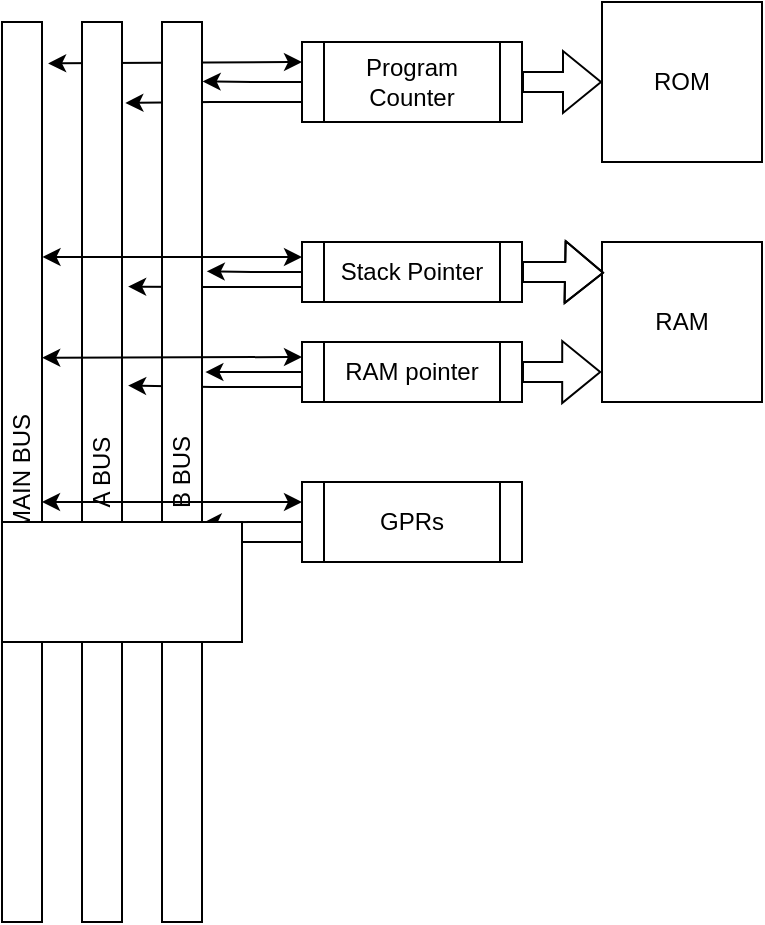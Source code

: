 <mxfile version="21.2.1" type="device">
  <diagram name="Seite-1" id="lHFhSfv_o7h7nzArvlQM">
    <mxGraphModel dx="1715" dy="683" grid="1" gridSize="10" guides="1" tooltips="1" connect="1" arrows="1" fold="1" page="1" pageScale="1" pageWidth="827" pageHeight="1169" math="0" shadow="0">
      <root>
        <mxCell id="0" />
        <mxCell id="1" parent="0" />
        <mxCell id="IYTHiTb0G3vbG2GKmtK8-39" value="" style="endArrow=classic;startArrow=classic;html=1;rounded=0;exitX=1.153;exitY=0.046;exitDx=0;exitDy=0;exitPerimeter=0;" edge="1" parent="1" source="IYTHiTb0G3vbG2GKmtK8-28">
          <mxGeometry width="50" height="50" relative="1" as="geometry">
            <mxPoint x="480" y="150" as="sourcePoint" />
            <mxPoint x="530" y="150" as="targetPoint" />
          </mxGeometry>
        </mxCell>
        <mxCell id="IYTHiTb0G3vbG2GKmtK8-1" value="ROM" style="whiteSpace=wrap;html=1;aspect=fixed;" vertex="1" parent="1">
          <mxGeometry x="680" y="120" width="80" height="80" as="geometry" />
        </mxCell>
        <mxCell id="IYTHiTb0G3vbG2GKmtK8-2" value="RAM" style="whiteSpace=wrap;html=1;aspect=fixed;" vertex="1" parent="1">
          <mxGeometry x="680" y="240" width="80" height="80" as="geometry" />
        </mxCell>
        <mxCell id="IYTHiTb0G3vbG2GKmtK8-35" style="edgeStyle=orthogonalEdgeStyle;rounded=0;orthogonalLoop=1;jettySize=auto;html=1;exitX=0;exitY=0.75;exitDx=0;exitDy=0;entryX=1.084;entryY=0.577;entryDx=0;entryDy=0;entryPerimeter=0;" edge="1" parent="1" source="IYTHiTb0G3vbG2GKmtK8-3" target="IYTHiTb0G3vbG2GKmtK8-27">
          <mxGeometry relative="1" as="geometry" />
        </mxCell>
        <mxCell id="IYTHiTb0G3vbG2GKmtK8-37" style="edgeStyle=orthogonalEdgeStyle;rounded=0;orthogonalLoop=1;jettySize=auto;html=1;entryX=1.045;entryY=0.556;entryDx=0;entryDy=0;entryPerimeter=0;" edge="1" parent="1" source="IYTHiTb0G3vbG2GKmtK8-3" target="IYTHiTb0G3vbG2GKmtK8-26">
          <mxGeometry relative="1" as="geometry" />
        </mxCell>
        <mxCell id="IYTHiTb0G3vbG2GKmtK8-3" value="GPRs" style="shape=process;whiteSpace=wrap;html=1;backgroundOutline=1;" vertex="1" parent="1">
          <mxGeometry x="530" y="360" width="110" height="40" as="geometry" />
        </mxCell>
        <mxCell id="IYTHiTb0G3vbG2GKmtK8-21" style="edgeStyle=orthogonalEdgeStyle;rounded=0;orthogonalLoop=1;jettySize=auto;html=1;exitX=1;exitY=0.5;exitDx=0;exitDy=0;entryX=0;entryY=0.5;entryDx=0;entryDy=0;shape=flexArrow;" edge="1" parent="1" source="IYTHiTb0G3vbG2GKmtK8-4" target="IYTHiTb0G3vbG2GKmtK8-1">
          <mxGeometry relative="1" as="geometry" />
        </mxCell>
        <mxCell id="IYTHiTb0G3vbG2GKmtK8-29" style="edgeStyle=orthogonalEdgeStyle;rounded=0;orthogonalLoop=1;jettySize=auto;html=1;exitX=0;exitY=0.75;exitDx=0;exitDy=0;entryX=1.084;entryY=0.09;entryDx=0;entryDy=0;entryPerimeter=0;" edge="1" parent="1" source="IYTHiTb0G3vbG2GKmtK8-4" target="IYTHiTb0G3vbG2GKmtK8-27">
          <mxGeometry relative="1" as="geometry" />
        </mxCell>
        <mxCell id="IYTHiTb0G3vbG2GKmtK8-30" style="edgeStyle=orthogonalEdgeStyle;rounded=0;orthogonalLoop=1;jettySize=auto;html=1;exitX=0;exitY=0.5;exitDx=0;exitDy=0;entryX=1.016;entryY=0.066;entryDx=0;entryDy=0;entryPerimeter=0;" edge="1" parent="1" source="IYTHiTb0G3vbG2GKmtK8-4" target="IYTHiTb0G3vbG2GKmtK8-26">
          <mxGeometry relative="1" as="geometry" />
        </mxCell>
        <mxCell id="IYTHiTb0G3vbG2GKmtK8-4" value="Program Counter" style="shape=process;whiteSpace=wrap;html=1;backgroundOutline=1;" vertex="1" parent="1">
          <mxGeometry x="530" y="140" width="110" height="40" as="geometry" />
        </mxCell>
        <mxCell id="IYTHiTb0G3vbG2GKmtK8-23" style="edgeStyle=orthogonalEdgeStyle;rounded=0;orthogonalLoop=1;jettySize=auto;html=1;exitX=1;exitY=0.5;exitDx=0;exitDy=0;entryX=0.013;entryY=0.192;entryDx=0;entryDy=0;entryPerimeter=0;shape=flexArrow;" edge="1" parent="1" source="IYTHiTb0G3vbG2GKmtK8-5" target="IYTHiTb0G3vbG2GKmtK8-2">
          <mxGeometry relative="1" as="geometry" />
        </mxCell>
        <mxCell id="IYTHiTb0G3vbG2GKmtK8-31" style="edgeStyle=orthogonalEdgeStyle;rounded=0;orthogonalLoop=1;jettySize=auto;html=1;exitX=0;exitY=0.75;exitDx=0;exitDy=0;entryX=1.153;entryY=0.294;entryDx=0;entryDy=0;entryPerimeter=0;" edge="1" parent="1" source="IYTHiTb0G3vbG2GKmtK8-5" target="IYTHiTb0G3vbG2GKmtK8-27">
          <mxGeometry relative="1" as="geometry" />
        </mxCell>
        <mxCell id="IYTHiTb0G3vbG2GKmtK8-32" style="edgeStyle=orthogonalEdgeStyle;rounded=0;orthogonalLoop=1;jettySize=auto;html=1;exitX=0;exitY=0.5;exitDx=0;exitDy=0;entryX=1.119;entryY=0.277;entryDx=0;entryDy=0;entryPerimeter=0;" edge="1" parent="1" source="IYTHiTb0G3vbG2GKmtK8-5" target="IYTHiTb0G3vbG2GKmtK8-26">
          <mxGeometry relative="1" as="geometry" />
        </mxCell>
        <mxCell id="IYTHiTb0G3vbG2GKmtK8-5" value="Stack Pointer" style="shape=process;whiteSpace=wrap;html=1;backgroundOutline=1;" vertex="1" parent="1">
          <mxGeometry x="530" y="240" width="110" height="30" as="geometry" />
        </mxCell>
        <mxCell id="IYTHiTb0G3vbG2GKmtK8-22" style="edgeStyle=orthogonalEdgeStyle;rounded=0;orthogonalLoop=1;jettySize=auto;html=1;exitX=1;exitY=0.5;exitDx=0;exitDy=0;entryX=-0.005;entryY=0.813;entryDx=0;entryDy=0;entryPerimeter=0;shape=flexArrow;" edge="1" parent="1" source="IYTHiTb0G3vbG2GKmtK8-7" target="IYTHiTb0G3vbG2GKmtK8-2">
          <mxGeometry relative="1" as="geometry" />
        </mxCell>
        <mxCell id="IYTHiTb0G3vbG2GKmtK8-33" style="edgeStyle=orthogonalEdgeStyle;rounded=0;orthogonalLoop=1;jettySize=auto;html=1;exitX=0;exitY=0.75;exitDx=0;exitDy=0;entryX=1.153;entryY=0.404;entryDx=0;entryDy=0;entryPerimeter=0;" edge="1" parent="1" source="IYTHiTb0G3vbG2GKmtK8-7" target="IYTHiTb0G3vbG2GKmtK8-27">
          <mxGeometry relative="1" as="geometry" />
        </mxCell>
        <mxCell id="IYTHiTb0G3vbG2GKmtK8-34" style="edgeStyle=orthogonalEdgeStyle;rounded=0;orthogonalLoop=1;jettySize=auto;html=1;exitX=0;exitY=0.5;exitDx=0;exitDy=0;entryX=1.084;entryY=0.389;entryDx=0;entryDy=0;entryPerimeter=0;" edge="1" parent="1" source="IYTHiTb0G3vbG2GKmtK8-7" target="IYTHiTb0G3vbG2GKmtK8-26">
          <mxGeometry relative="1" as="geometry" />
        </mxCell>
        <mxCell id="IYTHiTb0G3vbG2GKmtK8-7" value="RAM pointer" style="shape=process;whiteSpace=wrap;html=1;backgroundOutline=1;" vertex="1" parent="1">
          <mxGeometry x="530" y="290" width="110" height="30" as="geometry" />
        </mxCell>
        <mxCell id="IYTHiTb0G3vbG2GKmtK8-26" value="B BUS" style="rounded=0;whiteSpace=wrap;html=1;horizontal=0;" vertex="1" parent="1">
          <mxGeometry x="460" y="130" width="20" height="450" as="geometry" />
        </mxCell>
        <mxCell id="IYTHiTb0G3vbG2GKmtK8-27" value="A BUS" style="rounded=0;whiteSpace=wrap;html=1;horizontal=0;" vertex="1" parent="1">
          <mxGeometry x="420" y="130" width="20" height="450" as="geometry" />
        </mxCell>
        <mxCell id="IYTHiTb0G3vbG2GKmtK8-28" value="MAIN BUS" style="rounded=0;whiteSpace=wrap;html=1;horizontal=0;" vertex="1" parent="1">
          <mxGeometry x="380" y="130" width="20" height="450" as="geometry" />
        </mxCell>
        <mxCell id="IYTHiTb0G3vbG2GKmtK8-40" value="" style="endArrow=classic;startArrow=classic;html=1;rounded=0;exitX=1.013;exitY=0.261;exitDx=0;exitDy=0;exitPerimeter=0;entryX=0;entryY=0.25;entryDx=0;entryDy=0;" edge="1" parent="1" source="IYTHiTb0G3vbG2GKmtK8-28" target="IYTHiTb0G3vbG2GKmtK8-5">
          <mxGeometry width="50" height="50" relative="1" as="geometry">
            <mxPoint x="400" y="251" as="sourcePoint" />
            <mxPoint x="527" y="250" as="targetPoint" />
          </mxGeometry>
        </mxCell>
        <mxCell id="IYTHiTb0G3vbG2GKmtK8-42" value="" style="endArrow=classic;startArrow=classic;html=1;rounded=0;entryX=0;entryY=0.25;entryDx=0;entryDy=0;exitX=1.005;exitY=0.373;exitDx=0;exitDy=0;exitPerimeter=0;" edge="1" parent="1" source="IYTHiTb0G3vbG2GKmtK8-28" target="IYTHiTb0G3vbG2GKmtK8-7">
          <mxGeometry width="50" height="50" relative="1" as="geometry">
            <mxPoint x="400" y="300" as="sourcePoint" />
            <mxPoint x="530" y="301" as="targetPoint" />
          </mxGeometry>
        </mxCell>
        <mxCell id="IYTHiTb0G3vbG2GKmtK8-43" value="" style="endArrow=classic;startArrow=classic;html=1;rounded=0;entryX=0;entryY=0.25;entryDx=0;entryDy=0;exitX=1.005;exitY=0.373;exitDx=0;exitDy=0;exitPerimeter=0;" edge="1" parent="1">
          <mxGeometry width="50" height="50" relative="1" as="geometry">
            <mxPoint x="400" y="370" as="sourcePoint" />
            <mxPoint x="530" y="370" as="targetPoint" />
          </mxGeometry>
        </mxCell>
        <mxCell id="IYTHiTb0G3vbG2GKmtK8-44" value="" style="rounded=0;whiteSpace=wrap;html=1;" vertex="1" parent="1">
          <mxGeometry x="380" y="380" width="120" height="60" as="geometry" />
        </mxCell>
      </root>
    </mxGraphModel>
  </diagram>
</mxfile>
